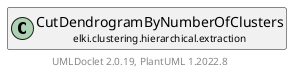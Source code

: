 @startuml
    remove .*\.(Instance|Par|Parameterizer|Factory)$
    set namespaceSeparator none
    hide empty fields
    hide empty methods

    class "<size:14>CutDendrogramByNumberOfClusters.Instance\n<size:10>elki.clustering.hierarchical.extraction" as elki.clustering.hierarchical.extraction.CutDendrogramByNumberOfClusters.Instance [[CutDendrogramByNumberOfClusters.Instance.html]] {
        +Instance(ClusterMergeHistory)
        #findSplit(): int
    }

    abstract class "<size:14>AbstractCutDendrogram.Instance\n<size:10>elki.clustering.hierarchical.extraction" as elki.clustering.hierarchical.extraction.AbstractCutDendrogram.Instance [[AbstractCutDendrogram.Instance.html]] {
        {abstract} #findSplit(): int
    }
    class "<size:14>CutDendrogramByNumberOfClusters\n<size:10>elki.clustering.hierarchical.extraction" as elki.clustering.hierarchical.extraction.CutDendrogramByNumberOfClusters [[CutDendrogramByNumberOfClusters.html]]

    elki.clustering.hierarchical.extraction.AbstractCutDendrogram.Instance <|-- elki.clustering.hierarchical.extraction.CutDendrogramByNumberOfClusters.Instance
    elki.clustering.hierarchical.extraction.CutDendrogramByNumberOfClusters +-- elki.clustering.hierarchical.extraction.CutDendrogramByNumberOfClusters.Instance

    center footer UMLDoclet 2.0.19, PlantUML 1.2022.8
@enduml

